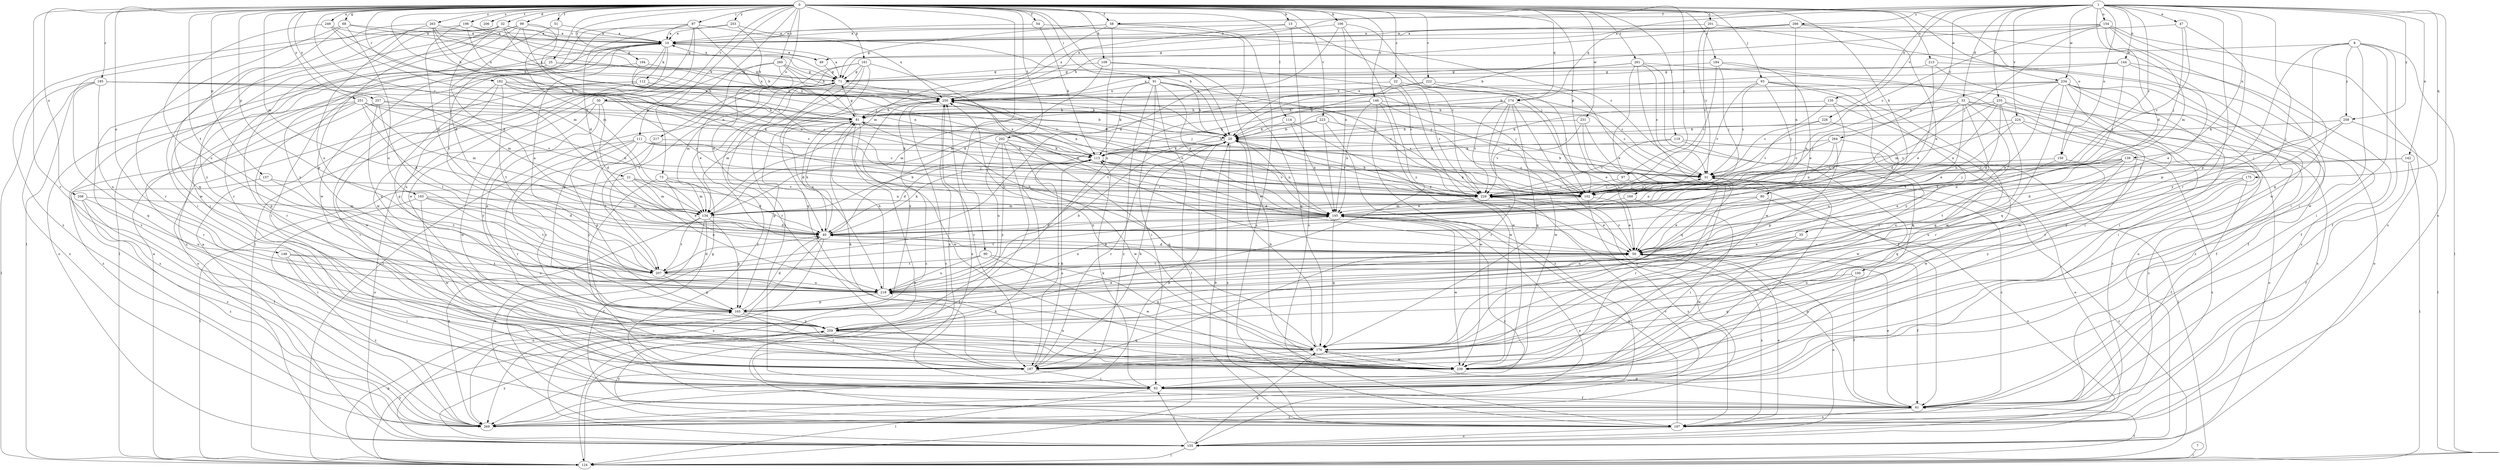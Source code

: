 strict digraph  {
0;
1;
7;
8;
10;
13;
20;
21;
22;
25;
30;
31;
32;
33;
35;
40;
47;
49;
50;
51;
54;
58;
61;
68;
71;
73;
80;
81;
87;
90;
91;
92;
93;
97;
99;
100;
102;
106;
109;
111;
112;
113;
114;
119;
124;
134;
135;
139;
142;
144;
145;
146;
148;
150;
154;
155;
157;
160;
161;
163;
165;
174;
175;
176;
182;
184;
185;
187;
194;
196;
197;
201;
202;
206;
207;
208;
213;
217;
218;
222;
223;
224;
226;
229;
231;
234;
235;
239;
249;
250;
251;
253;
257;
258;
259;
260;
261;
263;
264;
266;
269;
0 -> 13  [label=b];
0 -> 20  [label=b];
0 -> 21  [label=c];
0 -> 22  [label=c];
0 -> 25  [label=c];
0 -> 30  [label=c];
0 -> 32  [label=d];
0 -> 51  [label=f];
0 -> 54  [label=f];
0 -> 58  [label=f];
0 -> 68  [label=g];
0 -> 73  [label=h];
0 -> 80  [label=h];
0 -> 81  [label=h];
0 -> 87  [label=i];
0 -> 90  [label=i];
0 -> 91  [label=i];
0 -> 93  [label=j];
0 -> 97  [label=j];
0 -> 99  [label=j];
0 -> 106  [label=k];
0 -> 109  [label=k];
0 -> 111  [label=k];
0 -> 114  [label=l];
0 -> 119  [label=l];
0 -> 134  [label=m];
0 -> 146  [label=o];
0 -> 148  [label=o];
0 -> 150  [label=o];
0 -> 157  [label=p];
0 -> 160  [label=p];
0 -> 161  [label=p];
0 -> 163  [label=p];
0 -> 174  [label=q];
0 -> 182  [label=r];
0 -> 184  [label=r];
0 -> 185  [label=r];
0 -> 187  [label=r];
0 -> 194  [label=s];
0 -> 196  [label=s];
0 -> 201  [label=t];
0 -> 202  [label=t];
0 -> 206  [label=t];
0 -> 207  [label=t];
0 -> 208  [label=u];
0 -> 213  [label=u];
0 -> 217  [label=u];
0 -> 222  [label=v];
0 -> 223  [label=v];
0 -> 231  [label=w];
0 -> 234  [label=w];
0 -> 249  [label=x];
0 -> 251  [label=y];
0 -> 253  [label=y];
0 -> 257  [label=y];
0 -> 260  [label=z];
0 -> 261  [label=z];
0 -> 263  [label=z];
1 -> 31  [label=c];
1 -> 33  [label=d];
1 -> 35  [label=d];
1 -> 47  [label=e];
1 -> 58  [label=f];
1 -> 100  [label=j];
1 -> 135  [label=n];
1 -> 139  [label=n];
1 -> 142  [label=n];
1 -> 144  [label=n];
1 -> 150  [label=o];
1 -> 154  [label=o];
1 -> 174  [label=q];
1 -> 175  [label=q];
1 -> 187  [label=r];
1 -> 197  [label=s];
1 -> 224  [label=v];
1 -> 226  [label=v];
1 -> 234  [label=w];
1 -> 235  [label=w];
1 -> 250  [label=x];
1 -> 258  [label=y];
1 -> 264  [label=z];
1 -> 266  [label=z];
7 -> 124  [label=l];
8 -> 49  [label=e];
8 -> 61  [label=f];
8 -> 92  [label=i];
8 -> 124  [label=l];
8 -> 165  [label=p];
8 -> 239  [label=w];
8 -> 258  [label=y];
8 -> 259  [label=y];
10 -> 49  [label=e];
10 -> 92  [label=i];
10 -> 112  [label=k];
10 -> 124  [label=l];
10 -> 145  [label=n];
10 -> 239  [label=w];
13 -> 10  [label=a];
13 -> 102  [label=j];
13 -> 197  [label=s];
13 -> 250  [label=x];
20 -> 113  [label=k];
20 -> 145  [label=n];
20 -> 187  [label=r];
20 -> 197  [label=s];
20 -> 229  [label=v];
21 -> 124  [label=l];
21 -> 134  [label=m];
21 -> 145  [label=n];
21 -> 218  [label=u];
21 -> 229  [label=v];
22 -> 31  [label=c];
22 -> 207  [label=t];
22 -> 229  [label=v];
22 -> 239  [label=w];
22 -> 250  [label=x];
25 -> 71  [label=g];
25 -> 155  [label=o];
25 -> 187  [label=r];
25 -> 250  [label=x];
30 -> 20  [label=b];
30 -> 40  [label=d];
30 -> 81  [label=h];
30 -> 165  [label=p];
30 -> 239  [label=w];
30 -> 259  [label=y];
31 -> 20  [label=b];
31 -> 92  [label=i];
31 -> 102  [label=j];
31 -> 187  [label=r];
31 -> 229  [label=v];
32 -> 10  [label=a];
32 -> 20  [label=b];
32 -> 40  [label=d];
32 -> 71  [label=g];
32 -> 92  [label=i];
32 -> 102  [label=j];
32 -> 124  [label=l];
32 -> 165  [label=p];
32 -> 239  [label=w];
33 -> 40  [label=d];
33 -> 50  [label=e];
33 -> 81  [label=h];
33 -> 102  [label=j];
33 -> 113  [label=k];
33 -> 176  [label=q];
33 -> 197  [label=s];
33 -> 207  [label=t];
33 -> 269  [label=z];
35 -> 50  [label=e];
35 -> 218  [label=u];
35 -> 239  [label=w];
40 -> 50  [label=e];
40 -> 81  [label=h];
40 -> 113  [label=k];
40 -> 155  [label=o];
40 -> 269  [label=z];
47 -> 10  [label=a];
47 -> 102  [label=j];
47 -> 165  [label=p];
47 -> 229  [label=v];
49 -> 10  [label=a];
49 -> 71  [label=g];
50 -> 40  [label=d];
50 -> 61  [label=f];
50 -> 81  [label=h];
50 -> 155  [label=o];
50 -> 197  [label=s];
50 -> 207  [label=t];
50 -> 218  [label=u];
50 -> 229  [label=v];
51 -> 10  [label=a];
51 -> 134  [label=m];
51 -> 259  [label=y];
54 -> 10  [label=a];
54 -> 31  [label=c];
54 -> 113  [label=k];
58 -> 10  [label=a];
58 -> 71  [label=g];
58 -> 134  [label=m];
58 -> 197  [label=s];
58 -> 218  [label=u];
58 -> 239  [label=w];
61 -> 31  [label=c];
61 -> 50  [label=e];
61 -> 145  [label=n];
61 -> 176  [label=q];
61 -> 197  [label=s];
61 -> 250  [label=x];
61 -> 269  [label=z];
68 -> 10  [label=a];
68 -> 20  [label=b];
68 -> 176  [label=q];
68 -> 187  [label=r];
68 -> 218  [label=u];
71 -> 10  [label=a];
71 -> 61  [label=f];
71 -> 134  [label=m];
71 -> 218  [label=u];
71 -> 250  [label=x];
73 -> 40  [label=d];
73 -> 50  [label=e];
73 -> 134  [label=m];
73 -> 187  [label=r];
73 -> 229  [label=v];
80 -> 50  [label=e];
80 -> 134  [label=m];
80 -> 155  [label=o];
81 -> 20  [label=b];
81 -> 40  [label=d];
81 -> 71  [label=g];
81 -> 155  [label=o];
81 -> 165  [label=p];
81 -> 239  [label=w];
87 -> 10  [label=a];
87 -> 40  [label=d];
87 -> 124  [label=l];
87 -> 145  [label=n];
87 -> 207  [label=t];
87 -> 239  [label=w];
87 -> 250  [label=x];
90 -> 176  [label=q];
90 -> 207  [label=t];
90 -> 218  [label=u];
90 -> 239  [label=w];
91 -> 20  [label=b];
91 -> 92  [label=i];
91 -> 102  [label=j];
91 -> 113  [label=k];
91 -> 124  [label=l];
91 -> 145  [label=n];
91 -> 229  [label=v];
91 -> 250  [label=x];
91 -> 269  [label=z];
92 -> 61  [label=f];
92 -> 113  [label=k];
92 -> 124  [label=l];
92 -> 250  [label=x];
93 -> 31  [label=c];
93 -> 102  [label=j];
93 -> 187  [label=r];
93 -> 229  [label=v];
93 -> 239  [label=w];
93 -> 250  [label=x];
93 -> 259  [label=y];
97 -> 145  [label=n];
97 -> 229  [label=v];
99 -> 10  [label=a];
99 -> 40  [label=d];
99 -> 92  [label=i];
99 -> 145  [label=n];
99 -> 187  [label=r];
99 -> 229  [label=v];
99 -> 269  [label=z];
100 -> 61  [label=f];
100 -> 176  [label=q];
100 -> 218  [label=u];
102 -> 31  [label=c];
102 -> 50  [label=e];
102 -> 113  [label=k];
102 -> 134  [label=m];
102 -> 197  [label=s];
102 -> 250  [label=x];
106 -> 10  [label=a];
106 -> 40  [label=d];
106 -> 145  [label=n];
106 -> 229  [label=v];
106 -> 259  [label=y];
109 -> 40  [label=d];
109 -> 71  [label=g];
109 -> 176  [label=q];
109 -> 229  [label=v];
111 -> 31  [label=c];
111 -> 102  [label=j];
111 -> 113  [label=k];
111 -> 155  [label=o];
111 -> 165  [label=p];
111 -> 187  [label=r];
111 -> 259  [label=y];
112 -> 20  [label=b];
112 -> 92  [label=i];
112 -> 102  [label=j];
112 -> 155  [label=o];
112 -> 239  [label=w];
112 -> 250  [label=x];
113 -> 31  [label=c];
113 -> 40  [label=d];
113 -> 50  [label=e];
113 -> 187  [label=r];
113 -> 229  [label=v];
113 -> 250  [label=x];
114 -> 20  [label=b];
114 -> 50  [label=e];
114 -> 145  [label=n];
119 -> 113  [label=k];
119 -> 155  [label=o];
119 -> 229  [label=v];
119 -> 239  [label=w];
124 -> 10  [label=a];
124 -> 31  [label=c];
124 -> 61  [label=f];
124 -> 113  [label=k];
124 -> 165  [label=p];
124 -> 259  [label=y];
134 -> 20  [label=b];
134 -> 40  [label=d];
134 -> 61  [label=f];
134 -> 165  [label=p];
134 -> 197  [label=s];
134 -> 207  [label=t];
134 -> 269  [label=z];
135 -> 31  [label=c];
135 -> 40  [label=d];
135 -> 81  [label=h];
135 -> 187  [label=r];
139 -> 31  [label=c];
139 -> 102  [label=j];
139 -> 145  [label=n];
139 -> 197  [label=s];
139 -> 207  [label=t];
139 -> 218  [label=u];
139 -> 239  [label=w];
142 -> 31  [label=c];
142 -> 40  [label=d];
142 -> 61  [label=f];
142 -> 124  [label=l];
144 -> 20  [label=b];
144 -> 50  [label=e];
144 -> 61  [label=f];
144 -> 71  [label=g];
144 -> 102  [label=j];
145 -> 40  [label=d];
145 -> 155  [label=o];
145 -> 176  [label=q];
145 -> 207  [label=t];
145 -> 239  [label=w];
145 -> 269  [label=z];
146 -> 31  [label=c];
146 -> 81  [label=h];
146 -> 102  [label=j];
146 -> 134  [label=m];
146 -> 145  [label=n];
146 -> 239  [label=w];
146 -> 269  [label=z];
148 -> 92  [label=i];
148 -> 207  [label=t];
148 -> 218  [label=u];
148 -> 269  [label=z];
150 -> 31  [label=c];
150 -> 50  [label=e];
150 -> 176  [label=q];
154 -> 10  [label=a];
154 -> 20  [label=b];
154 -> 31  [label=c];
154 -> 92  [label=i];
154 -> 102  [label=j];
154 -> 134  [label=m];
154 -> 176  [label=q];
154 -> 197  [label=s];
155 -> 10  [label=a];
155 -> 92  [label=i];
155 -> 124  [label=l];
155 -> 176  [label=q];
155 -> 259  [label=y];
157 -> 207  [label=t];
157 -> 229  [label=v];
157 -> 269  [label=z];
160 -> 92  [label=i];
160 -> 145  [label=n];
161 -> 50  [label=e];
161 -> 71  [label=g];
161 -> 92  [label=i];
161 -> 124  [label=l];
161 -> 176  [label=q];
161 -> 187  [label=r];
161 -> 207  [label=t];
163 -> 40  [label=d];
163 -> 92  [label=i];
163 -> 134  [label=m];
163 -> 207  [label=t];
163 -> 239  [label=w];
165 -> 40  [label=d];
165 -> 50  [label=e];
165 -> 187  [label=r];
165 -> 250  [label=x];
165 -> 259  [label=y];
174 -> 50  [label=e];
174 -> 81  [label=h];
174 -> 113  [label=k];
174 -> 176  [label=q];
174 -> 187  [label=r];
174 -> 229  [label=v];
174 -> 239  [label=w];
174 -> 269  [label=z];
175 -> 61  [label=f];
175 -> 218  [label=u];
175 -> 229  [label=v];
175 -> 259  [label=y];
176 -> 20  [label=b];
176 -> 187  [label=r];
176 -> 239  [label=w];
176 -> 250  [label=x];
182 -> 31  [label=c];
182 -> 145  [label=n];
182 -> 165  [label=p];
182 -> 207  [label=t];
182 -> 218  [label=u];
182 -> 229  [label=v];
182 -> 250  [label=x];
184 -> 50  [label=e];
184 -> 71  [label=g];
184 -> 92  [label=i];
184 -> 102  [label=j];
184 -> 229  [label=v];
185 -> 31  [label=c];
185 -> 124  [label=l];
185 -> 134  [label=m];
185 -> 176  [label=q];
185 -> 218  [label=u];
185 -> 250  [label=x];
185 -> 269  [label=z];
187 -> 20  [label=b];
187 -> 81  [label=h];
187 -> 92  [label=i];
187 -> 113  [label=k];
194 -> 71  [label=g];
194 -> 229  [label=v];
194 -> 269  [label=z];
196 -> 10  [label=a];
196 -> 40  [label=d];
196 -> 71  [label=g];
196 -> 218  [label=u];
196 -> 250  [label=x];
197 -> 20  [label=b];
197 -> 50  [label=e];
197 -> 71  [label=g];
197 -> 145  [label=n];
197 -> 155  [label=o];
197 -> 259  [label=y];
201 -> 10  [label=a];
201 -> 31  [label=c];
201 -> 229  [label=v];
201 -> 239  [label=w];
202 -> 113  [label=k];
202 -> 124  [label=l];
202 -> 176  [label=q];
202 -> 218  [label=u];
202 -> 239  [label=w];
202 -> 259  [label=y];
207 -> 10  [label=a];
207 -> 40  [label=d];
207 -> 165  [label=p];
207 -> 218  [label=u];
208 -> 61  [label=f];
208 -> 134  [label=m];
208 -> 218  [label=u];
208 -> 269  [label=z];
213 -> 50  [label=e];
213 -> 71  [label=g];
213 -> 92  [label=i];
213 -> 197  [label=s];
217 -> 113  [label=k];
217 -> 207  [label=t];
217 -> 259  [label=y];
218 -> 20  [label=b];
218 -> 81  [label=h];
218 -> 145  [label=n];
218 -> 165  [label=p];
222 -> 61  [label=f];
222 -> 102  [label=j];
222 -> 134  [label=m];
222 -> 250  [label=x];
223 -> 20  [label=b];
223 -> 31  [label=c];
223 -> 113  [label=k];
223 -> 145  [label=n];
223 -> 239  [label=w];
224 -> 20  [label=b];
224 -> 145  [label=n];
224 -> 155  [label=o];
224 -> 229  [label=v];
224 -> 269  [label=z];
226 -> 20  [label=b];
226 -> 218  [label=u];
226 -> 229  [label=v];
229 -> 20  [label=b];
229 -> 31  [label=c];
229 -> 50  [label=e];
229 -> 145  [label=n];
231 -> 20  [label=b];
231 -> 176  [label=q];
231 -> 229  [label=v];
231 -> 239  [label=w];
234 -> 20  [label=b];
234 -> 50  [label=e];
234 -> 61  [label=f];
234 -> 92  [label=i];
234 -> 145  [label=n];
234 -> 155  [label=o];
234 -> 176  [label=q];
234 -> 239  [label=w];
234 -> 250  [label=x];
234 -> 269  [label=z];
235 -> 40  [label=d];
235 -> 61  [label=f];
235 -> 81  [label=h];
235 -> 134  [label=m];
235 -> 145  [label=n];
235 -> 176  [label=q];
235 -> 187  [label=r];
239 -> 218  [label=u];
249 -> 10  [label=a];
249 -> 113  [label=k];
249 -> 134  [label=m];
249 -> 218  [label=u];
250 -> 81  [label=h];
250 -> 134  [label=m];
250 -> 145  [label=n];
250 -> 187  [label=r];
250 -> 197  [label=s];
250 -> 269  [label=z];
251 -> 40  [label=d];
251 -> 81  [label=h];
251 -> 113  [label=k];
251 -> 134  [label=m];
251 -> 165  [label=p];
251 -> 187  [label=r];
251 -> 229  [label=v];
251 -> 269  [label=z];
253 -> 10  [label=a];
253 -> 20  [label=b];
253 -> 81  [label=h];
253 -> 239  [label=w];
257 -> 81  [label=h];
257 -> 145  [label=n];
257 -> 207  [label=t];
257 -> 218  [label=u];
257 -> 269  [label=z];
258 -> 20  [label=b];
258 -> 102  [label=j];
258 -> 124  [label=l];
258 -> 259  [label=y];
259 -> 176  [label=q];
259 -> 239  [label=w];
260 -> 40  [label=d];
260 -> 50  [label=e];
260 -> 71  [label=g];
260 -> 102  [label=j];
260 -> 145  [label=n];
260 -> 165  [label=p];
261 -> 31  [label=c];
261 -> 50  [label=e];
261 -> 71  [label=g];
261 -> 92  [label=i];
261 -> 155  [label=o];
261 -> 239  [label=w];
261 -> 250  [label=x];
263 -> 10  [label=a];
263 -> 81  [label=h];
263 -> 102  [label=j];
263 -> 250  [label=x];
263 -> 259  [label=y];
263 -> 269  [label=z];
264 -> 31  [label=c];
264 -> 113  [label=k];
264 -> 124  [label=l];
264 -> 145  [label=n];
264 -> 165  [label=p];
266 -> 10  [label=a];
266 -> 50  [label=e];
266 -> 71  [label=g];
266 -> 81  [label=h];
266 -> 92  [label=i];
266 -> 145  [label=n];
269 -> 20  [label=b];
269 -> 229  [label=v];
}
